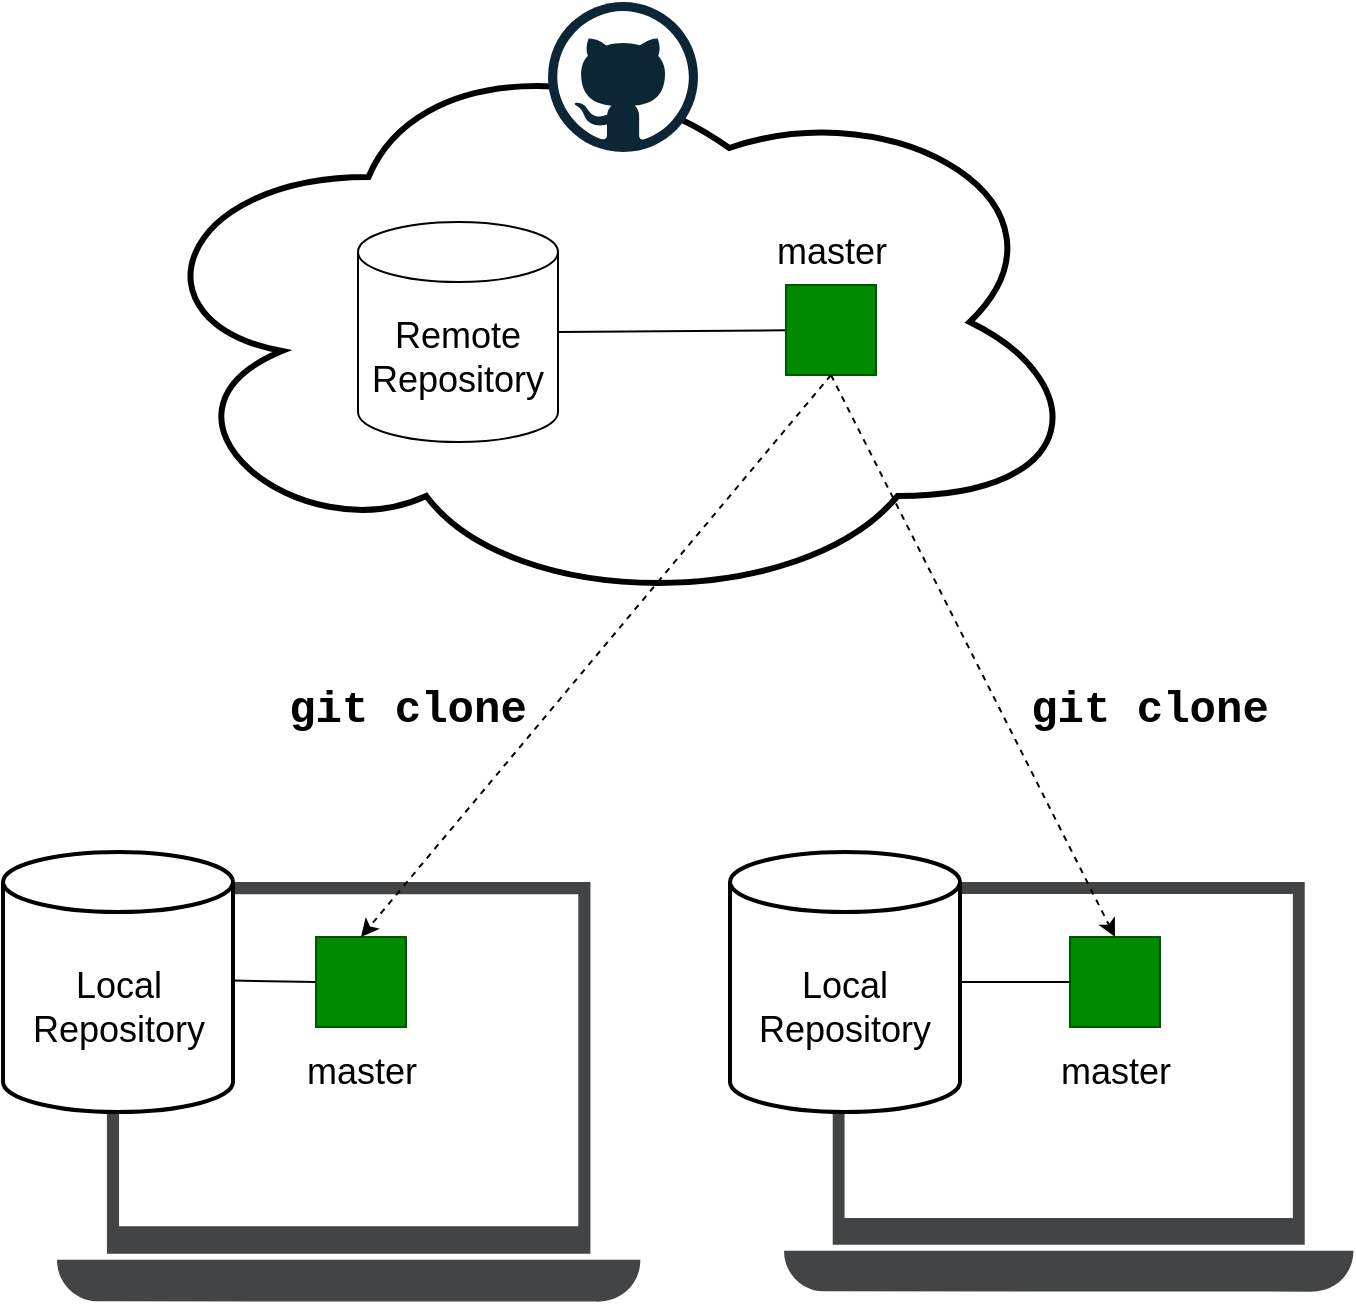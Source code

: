 <mxfile version="24.7.8" pages="2">
  <diagram name="clone" id="RqkVFX79NEIq-Tt_-g6f">
    <mxGraphModel dx="808" dy="1506" grid="1" gridSize="10" guides="1" tooltips="1" connect="1" arrows="1" fold="1" page="1" pageScale="1" pageWidth="850" pageHeight="1100" math="0" shadow="0">
      <root>
        <mxCell id="0" />
        <mxCell id="1" parent="0" />
        <mxCell id="deMFas4zkExKl-yY8JxT-28" value="" style="ellipse;shape=cloud;whiteSpace=wrap;html=1;strokeWidth=3;" parent="1" vertex="1">
          <mxGeometry x="189" y="-845" width="481" height="290" as="geometry" />
        </mxCell>
        <mxCell id="deMFas4zkExKl-yY8JxT-16" value="" style="sketch=0;pointerEvents=1;shadow=0;dashed=0;html=1;strokeColor=none;fillColor=#434445;aspect=fixed;labelPosition=center;verticalLabelPosition=bottom;verticalAlign=top;align=center;outlineConnect=0;shape=mxgraph.vvd.laptop;" parent="1" vertex="1">
          <mxGeometry x="153.5" y="-420" width="291.67" height="210" as="geometry" />
        </mxCell>
        <mxCell id="deMFas4zkExKl-yY8JxT-5" value="" style="endArrow=none;html=1;rounded=0;exitX=1;exitY=0.5;exitDx=0;exitDy=0;exitPerimeter=0;" parent="1" source="deMFas4zkExKl-yY8JxT-21" target="deMFas4zkExKl-yY8JxT-3" edge="1">
          <mxGeometry width="50" height="50" relative="1" as="geometry">
            <mxPoint x="409" y="-695" as="sourcePoint" />
            <mxPoint x="789" y="-690" as="targetPoint" />
          </mxGeometry>
        </mxCell>
        <mxCell id="deMFas4zkExKl-yY8JxT-3" value="" style="whiteSpace=wrap;html=1;aspect=fixed;fillColor=#008a00;fontColor=#ffffff;strokeColor=#005700;" parent="1" vertex="1">
          <mxGeometry x="518" y="-718.5" width="45" height="45" as="geometry" />
        </mxCell>
        <mxCell id="deMFas4zkExKl-yY8JxT-9" value="" style="whiteSpace=wrap;html=1;aspect=fixed;fillColor=#008a00;fontColor=#ffffff;strokeColor=#005700;" parent="1" vertex="1">
          <mxGeometry x="283" y="-392.5" width="45" height="45" as="geometry" />
        </mxCell>
        <mxCell id="deMFas4zkExKl-yY8JxT-10" value="" style="endArrow=classic;html=1;rounded=0;entryX=0.5;entryY=0;entryDx=0;entryDy=0;dashed=1;exitX=0.5;exitY=1;exitDx=0;exitDy=0;" parent="1" source="deMFas4zkExKl-yY8JxT-3" target="deMFas4zkExKl-yY8JxT-9" edge="1">
          <mxGeometry width="50" height="50" relative="1" as="geometry">
            <mxPoint x="540" y="-670" as="sourcePoint" />
            <mxPoint x="351" y="-495" as="targetPoint" />
          </mxGeometry>
        </mxCell>
        <mxCell id="deMFas4zkExKl-yY8JxT-14" value="" style="dashed=0;outlineConnect=0;html=1;align=center;labelPosition=center;verticalLabelPosition=bottom;verticalAlign=top;shape=mxgraph.weblogos.github" parent="1" vertex="1">
          <mxGeometry x="399" y="-860" width="75" height="75" as="geometry" />
        </mxCell>
        <mxCell id="deMFas4zkExKl-yY8JxT-21" value="&lt;span style=&quot;font-size: 18px;&quot;&gt;Remote Repository&lt;/span&gt;" style="shape=cylinder3;whiteSpace=wrap;html=1;boundedLbl=1;backgroundOutline=1;size=15;" parent="1" vertex="1">
          <mxGeometry x="304" y="-750" width="100" height="110" as="geometry" />
        </mxCell>
        <mxCell id="deMFas4zkExKl-yY8JxT-22" value="&lt;span style=&quot;font-size: 18px;&quot;&gt;Local&lt;/span&gt;&lt;div&gt;&lt;span style=&quot;font-size: 18px;&quot;&gt;Repository&lt;/span&gt;&lt;/div&gt;" style="shape=cylinder3;whiteSpace=wrap;html=1;boundedLbl=1;backgroundOutline=1;size=15;strokeWidth=2;" parent="1" vertex="1">
          <mxGeometry x="126.5" y="-435" width="115" height="130" as="geometry" />
        </mxCell>
        <mxCell id="deMFas4zkExKl-yY8JxT-24" value="&lt;font style=&quot;font-size: 22px;&quot;&gt;git clone&lt;/font&gt;" style="text;html=1;align=center;verticalAlign=middle;whiteSpace=wrap;rounded=0;fontStyle=1;fontFamily=Courier New;" parent="1" vertex="1">
          <mxGeometry x="259" y="-530" width="140" height="50" as="geometry" />
        </mxCell>
        <mxCell id="deMFas4zkExKl-yY8JxT-29" value="" style="sketch=0;pointerEvents=1;shadow=0;dashed=0;html=1;strokeColor=none;fillColor=#434445;aspect=fixed;labelPosition=center;verticalLabelPosition=bottom;verticalAlign=top;align=center;outlineConnect=0;shape=mxgraph.vvd.laptop;" parent="1" vertex="1">
          <mxGeometry x="517" y="-420" width="284.72" height="205" as="geometry" />
        </mxCell>
        <mxCell id="deMFas4zkExKl-yY8JxT-31" value="" style="endArrow=none;html=1;rounded=0;exitX=1;exitY=0.5;exitDx=0;exitDy=0;exitPerimeter=0;" parent="1" source="deMFas4zkExKl-yY8JxT-33" target="deMFas4zkExKl-yY8JxT-32" edge="1">
          <mxGeometry width="50" height="50" relative="1" as="geometry">
            <mxPoint x="597" y="-375" as="sourcePoint" />
            <mxPoint x="977" y="-370" as="targetPoint" />
          </mxGeometry>
        </mxCell>
        <mxCell id="deMFas4zkExKl-yY8JxT-32" value="" style="whiteSpace=wrap;html=1;aspect=fixed;fillColor=#008a00;fontColor=#ffffff;strokeColor=#005700;" parent="1" vertex="1">
          <mxGeometry x="660" y="-392.5" width="45" height="45" as="geometry" />
        </mxCell>
        <mxCell id="deMFas4zkExKl-yY8JxT-33" value="&lt;span style=&quot;font-size: 18px;&quot;&gt;Local&lt;/span&gt;&lt;div&gt;&lt;span style=&quot;font-size: 18px;&quot;&gt;Repository&lt;/span&gt;&lt;/div&gt;" style="shape=cylinder3;whiteSpace=wrap;html=1;boundedLbl=1;backgroundOutline=1;size=15;strokeWidth=2;" parent="1" vertex="1">
          <mxGeometry x="490" y="-435" width="115" height="130" as="geometry" />
        </mxCell>
        <mxCell id="deMFas4zkExKl-yY8JxT-35" value="" style="endArrow=classic;html=1;rounded=0;exitX=0.5;exitY=1;exitDx=0;exitDy=0;entryX=0.5;entryY=0;entryDx=0;entryDy=0;dashed=1;" parent="1" source="deMFas4zkExKl-yY8JxT-3" target="deMFas4zkExKl-yY8JxT-32" edge="1">
          <mxGeometry width="50" height="50" relative="1" as="geometry">
            <mxPoint x="256.5" y="-934.5" as="sourcePoint" />
            <mxPoint x="729.5" y="-704.5" as="targetPoint" />
          </mxGeometry>
        </mxCell>
        <mxCell id="deMFas4zkExKl-yY8JxT-36" value="&lt;font style=&quot;font-size: 22px;&quot;&gt;git clone&lt;/font&gt;" style="text;html=1;align=center;verticalAlign=middle;whiteSpace=wrap;rounded=0;fontStyle=1;fontFamily=Courier New;" parent="1" vertex="1">
          <mxGeometry x="630" y="-530" width="140" height="50" as="geometry" />
        </mxCell>
        <mxCell id="deMFas4zkExKl-yY8JxT-40" value="" style="endArrow=none;html=1;rounded=0;exitX=1;exitY=0.5;exitDx=0;exitDy=0;exitPerimeter=0;entryX=0;entryY=0.5;entryDx=0;entryDy=0;" parent="1" target="deMFas4zkExKl-yY8JxT-9" edge="1">
          <mxGeometry width="50" height="50" relative="1" as="geometry">
            <mxPoint x="241.5" y="-370.71" as="sourcePoint" />
            <mxPoint x="343" y="-371" as="targetPoint" />
          </mxGeometry>
        </mxCell>
        <mxCell id="deMFas4zkExKl-yY8JxT-42" value="&lt;font style=&quot;font-size: 18px;&quot;&gt;master&lt;/font&gt;" style="text;html=1;align=center;verticalAlign=middle;whiteSpace=wrap;rounded=0;" parent="1" vertex="1">
          <mxGeometry x="510.5" y="-750" width="60" height="30" as="geometry" />
        </mxCell>
        <mxCell id="deMFas4zkExKl-yY8JxT-43" value="&lt;font style=&quot;font-size: 18px;&quot;&gt;master&lt;/font&gt;" style="text;html=1;align=center;verticalAlign=middle;whiteSpace=wrap;rounded=0;" parent="1" vertex="1">
          <mxGeometry x="275.5" y="-340" width="60" height="30" as="geometry" />
        </mxCell>
        <mxCell id="deMFas4zkExKl-yY8JxT-44" value="&lt;font style=&quot;font-size: 18px;&quot;&gt;master&lt;/font&gt;" style="text;html=1;align=center;verticalAlign=middle;whiteSpace=wrap;rounded=0;" parent="1" vertex="1">
          <mxGeometry x="652.5" y="-340" width="60" height="30" as="geometry" />
        </mxCell>
      </root>
    </mxGraphModel>
  </diagram>
  <diagram id="1np5z23PdQe4-IuDIcbn" name="commit">
    <mxGraphModel dx="808" dy="1506" grid="1" gridSize="10" guides="1" tooltips="1" connect="1" arrows="1" fold="1" page="1" pageScale="1" pageWidth="850" pageHeight="1100" math="0" shadow="0">
      <root>
        <mxCell id="0" />
        <mxCell id="1" parent="0" />
        <mxCell id="bceMVoac3UXHNjWPCIxk-6" value="" style="html=1;verticalLabelPosition=bottom;align=center;labelBackgroundColor=#ffffff;verticalAlign=top;strokeWidth=2;strokeColor=#0080F0;shadow=0;dashed=0;shape=mxgraph.ios7.icons.folder;" vertex="1" parent="1">
          <mxGeometry x="350" y="-270" width="230" height="170" as="geometry" />
        </mxCell>
        <mxCell id="bceMVoac3UXHNjWPCIxk-1" value="" style="sketch=0;pointerEvents=1;shadow=0;dashed=0;html=1;strokeColor=none;fillColor=#434445;aspect=fixed;labelPosition=center;verticalLabelPosition=bottom;verticalAlign=top;align=center;outlineConnect=0;shape=mxgraph.vvd.laptop;" vertex="1" parent="1">
          <mxGeometry x="20" y="-464.96" width="701.35" height="504.96" as="geometry" />
        </mxCell>
        <mxCell id="bceMVoac3UXHNjWPCIxk-2" value="" style="whiteSpace=wrap;html=1;aspect=fixed;fillColor=#008a00;fontColor=#ffffff;strokeColor=#005700;" vertex="1" parent="1">
          <mxGeometry x="283" y="-392.5" width="45" height="45" as="geometry" />
        </mxCell>
        <mxCell id="bceMVoac3UXHNjWPCIxk-3" value="&lt;font style=&quot;font-size: 22px;&quot;&gt;Local&lt;/font&gt;&lt;div style=&quot;font-size: 22px;&quot;&gt;&lt;font style=&quot;font-size: 22px;&quot;&gt;Repository&lt;/font&gt;&lt;/div&gt;" style="shape=cylinder3;whiteSpace=wrap;html=1;boundedLbl=1;backgroundOutline=1;size=15;strokeWidth=2;" vertex="1" parent="1">
          <mxGeometry x="126.5" y="-435" width="115" height="130" as="geometry" />
        </mxCell>
        <mxCell id="bceMVoac3UXHNjWPCIxk-4" value="" style="endArrow=none;html=1;rounded=0;exitX=1;exitY=0.5;exitDx=0;exitDy=0;exitPerimeter=0;entryX=0;entryY=0.5;entryDx=0;entryDy=0;" edge="1" parent="1" target="bceMVoac3UXHNjWPCIxk-2">
          <mxGeometry width="50" height="50" relative="1" as="geometry">
            <mxPoint x="241.5" y="-370.71" as="sourcePoint" />
            <mxPoint x="343" y="-371" as="targetPoint" />
          </mxGeometry>
        </mxCell>
        <mxCell id="bceMVoac3UXHNjWPCIxk-5" value="&lt;font style=&quot;font-size: 18px;&quot;&gt;master&lt;/font&gt;" style="text;html=1;align=center;verticalAlign=middle;whiteSpace=wrap;rounded=0;" vertex="1" parent="1">
          <mxGeometry x="395" y="-422.5" width="60" height="30" as="geometry" />
        </mxCell>
        <mxCell id="bceMVoac3UXHNjWPCIxk-8" value="" style="sketch=0;pointerEvents=1;shadow=0;dashed=0;html=1;strokeColor=none;fillColor=#505050;labelPosition=center;verticalLabelPosition=bottom;verticalAlign=top;outlineConnect=0;align=center;shape=mxgraph.office.devices.hard_disk;" vertex="1" parent="1">
          <mxGeometry x="560" y="-203" width="40" height="54" as="geometry" />
        </mxCell>
        <mxCell id="bceMVoac3UXHNjWPCIxk-9" value="VS Code" style="swimlane;whiteSpace=wrap;html=1;gradientColor=none;" vertex="1" parent="1">
          <mxGeometry x="400" y="-236" width="130" height="120" as="geometry" />
        </mxCell>
        <mxCell id="bceMVoac3UXHNjWPCIxk-10" value="Modify" style="whiteSpace=wrap;html=1;aspect=fixed;fillColor=#008a00;fontColor=#ffffff;strokeColor=#005700;gradientColor=#CC6600;" vertex="1" parent="bceMVoac3UXHNjWPCIxk-9">
          <mxGeometry x="42.5" y="46" width="45" height="45" as="geometry" />
        </mxCell>
        <mxCell id="bceMVoac3UXHNjWPCIxk-14" value="" style="whiteSpace=wrap;html=1;aspect=fixed;fillColor=#fa6800;fontColor=#000000;strokeColor=#C73500;" vertex="1" parent="1">
          <mxGeometry x="403" y="-392.5" width="45" height="45" as="geometry" />
        </mxCell>
        <mxCell id="bceMVoac3UXHNjWPCIxk-15" value="" style="endArrow=none;html=1;rounded=0;exitX=1;exitY=0.5;exitDx=0;exitDy=0;entryX=0;entryY=0.5;entryDx=0;entryDy=0;" edge="1" parent="1" source="bceMVoac3UXHNjWPCIxk-2" target="bceMVoac3UXHNjWPCIxk-14">
          <mxGeometry width="50" height="50" relative="1" as="geometry">
            <mxPoint x="550" y="-330" as="sourcePoint" />
            <mxPoint x="600" y="-380" as="targetPoint" />
          </mxGeometry>
        </mxCell>
        <mxCell id="bceMVoac3UXHNjWPCIxk-16" value="" style="curved=1;endArrow=classic;html=1;rounded=0;entryX=0.5;entryY=1;entryDx=0;entryDy=0;" edge="1" parent="1" source="bceMVoac3UXHNjWPCIxk-8" target="bceMVoac3UXHNjWPCIxk-14">
          <mxGeometry width="50" height="50" relative="1" as="geometry">
            <mxPoint x="490" y="-270" as="sourcePoint" />
            <mxPoint x="540" y="-320" as="targetPoint" />
            <Array as="points">
              <mxPoint x="550" y="-250" />
              <mxPoint x="530" y="-280" />
              <mxPoint x="490" y="-320" />
            </Array>
          </mxGeometry>
        </mxCell>
        <mxCell id="bceMVoac3UXHNjWPCIxk-19" value="" style="curved=1;endArrow=classic;html=1;rounded=0;entryX=0;entryY=0.5;entryDx=0;entryDy=0;exitX=0.5;exitY=1;exitDx=0;exitDy=0;" edge="1" parent="1" source="bceMVoac3UXHNjWPCIxk-2" target="bceMVoac3UXHNjWPCIxk-10">
          <mxGeometry width="50" height="50" relative="1" as="geometry">
            <mxPoint x="250" y="-210" as="sourcePoint" />
            <mxPoint x="300" y="-260" as="targetPoint" />
            <Array as="points">
              <mxPoint x="290" y="-320" />
              <mxPoint x="280" y="-290" />
              <mxPoint x="280" y="-270" />
              <mxPoint x="290" y="-230" />
              <mxPoint x="340" y="-180" />
            </Array>
          </mxGeometry>
        </mxCell>
        <mxCell id="TaiCyycdk1WuqpnSLntM-1" value="&lt;font style=&quot;font-size: 22px;&quot;&gt;git add&amp;nbsp;&lt;/font&gt;" style="text;html=1;align=center;verticalAlign=middle;whiteSpace=wrap;rounded=0;fontStyle=1;fontFamily=Courier New;" vertex="1" parent="1">
          <mxGeometry x="498" y="-370" width="140" height="50" as="geometry" />
        </mxCell>
        <mxCell id="TaiCyycdk1WuqpnSLntM-2" value="&lt;font style=&quot;font-size: 22px;&quot;&gt;git commit&lt;/font&gt;" style="text;html=1;align=center;verticalAlign=middle;whiteSpace=wrap;rounded=0;fontStyle=1;fontFamily=Courier New;" vertex="1" parent="1">
          <mxGeometry x="510" y="-340" width="140" height="50" as="geometry" />
        </mxCell>
        <mxCell id="TaiCyycdk1WuqpnSLntM-3" value="&lt;font style=&quot;font-size: 22px;&quot;&gt;cd my_repo&lt;/font&gt;" style="text;html=1;align=center;verticalAlign=middle;whiteSpace=wrap;rounded=0;fontStyle=1;fontFamily=Courier New;rotation=0;" vertex="1" parent="1">
          <mxGeometry x="142" y="-270" width="140" height="50" as="geometry" />
        </mxCell>
      </root>
    </mxGraphModel>
  </diagram>
</mxfile>

